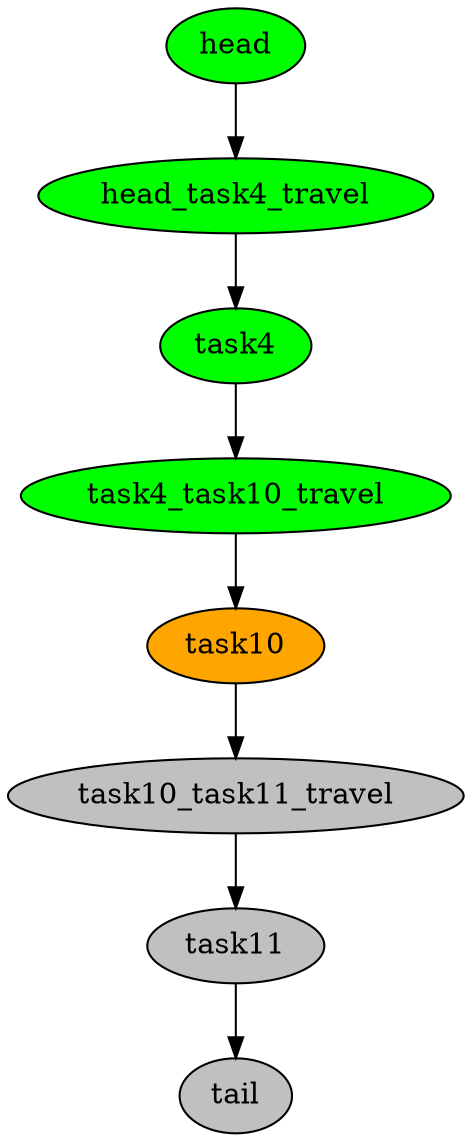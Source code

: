 digraph timeline {
head[label="head",style=filled,fillcolor=green,fontcolor=black];
head_task4_travel[label="head_task4_travel",style=filled,fillcolor=green,fontcolor=black];
task4[label="task4",style=filled,fillcolor=green,fontcolor=black];
task4_task10_travel[label="task4_task10_travel",style=filled,fillcolor=green,fontcolor=black];
task10[label="task10",style=filled,fillcolor=orange,fontcolor=black];
task10_task11_travel[label="task10_task11_travel",style=filled,fillcolor=gray,fontcolor=black];
task11[label="task11",style=filled,fillcolor=gray,fontcolor=black];
tail[label="tail",style=filled,fillcolor=gray,fontcolor=black];
"head"->"head_task4_travel"[color=black];
"head_task4_travel"->"task4"[color=black];
"task4"->"task4_task10_travel"[color=black];
"task4_task10_travel"->"task10"[color=black];
"task10"->"task10_task11_travel"[color=black];
"task10_task11_travel"->"task11"[color=black];
"task11"->"tail"[color=black];
}

